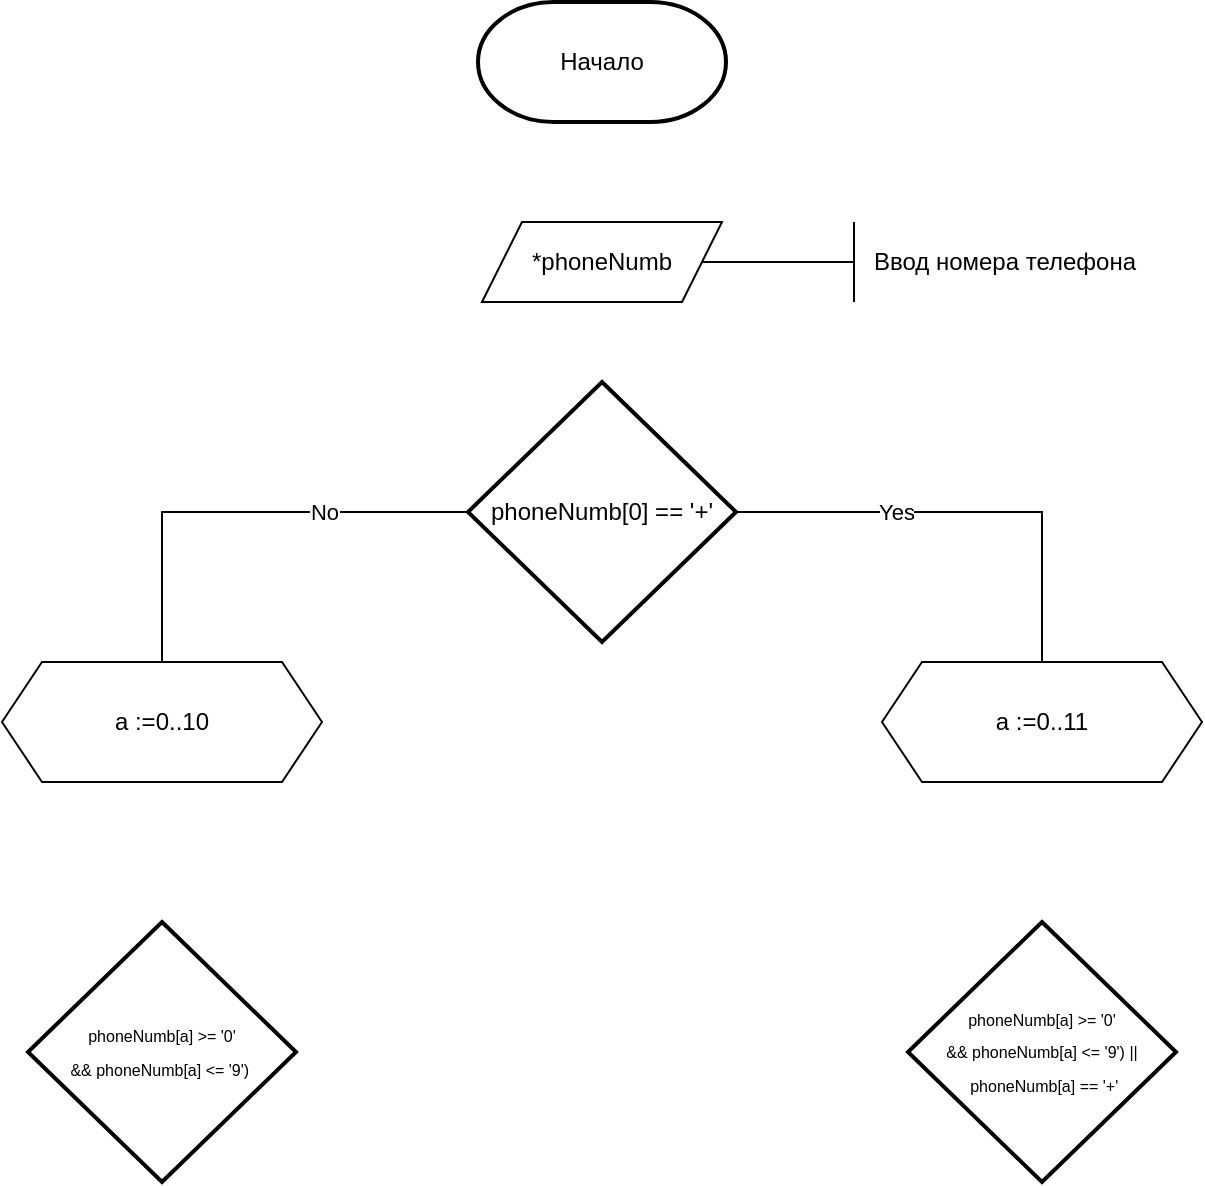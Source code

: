 <mxfile version="24.7.12">
  <diagram name="Страница — 1" id="RolyPFwZq1qflpm33d3U">
    <mxGraphModel dx="952" dy="515" grid="1" gridSize="10" guides="1" tooltips="1" connect="1" arrows="1" fold="1" page="1" pageScale="1" pageWidth="827" pageHeight="1169" math="0" shadow="0">
      <root>
        <mxCell id="0" />
        <mxCell id="1" parent="0" />
        <mxCell id="ZodCC7kFXzASDTPhLEkf-1" value="Начало" style="strokeWidth=2;html=1;shape=mxgraph.flowchart.terminator;whiteSpace=wrap;" vertex="1" parent="1">
          <mxGeometry x="352" y="20" width="124" height="60" as="geometry" />
        </mxCell>
        <mxCell id="ZodCC7kFXzASDTPhLEkf-2" value="*phoneNumb" style="shape=parallelogram;perimeter=parallelogramPerimeter;whiteSpace=wrap;html=1;fixedSize=1;" vertex="1" parent="1">
          <mxGeometry x="354" y="130" width="120" height="40" as="geometry" />
        </mxCell>
        <mxCell id="ZodCC7kFXzASDTPhLEkf-4" value="" style="endArrow=none;html=1;rounded=0;exitX=1;exitY=0.5;exitDx=0;exitDy=0;" edge="1" parent="1" source="ZodCC7kFXzASDTPhLEkf-2">
          <mxGeometry width="50" height="50" relative="1" as="geometry">
            <mxPoint x="520" y="180" as="sourcePoint" />
            <mxPoint x="540" y="150" as="targetPoint" />
          </mxGeometry>
        </mxCell>
        <mxCell id="ZodCC7kFXzASDTPhLEkf-5" value="" style="endArrow=none;html=1;rounded=0;" edge="1" parent="1">
          <mxGeometry width="50" height="50" relative="1" as="geometry">
            <mxPoint x="540" y="170" as="sourcePoint" />
            <mxPoint x="540" y="130" as="targetPoint" />
          </mxGeometry>
        </mxCell>
        <mxCell id="ZodCC7kFXzASDTPhLEkf-6" value="Ввод номера телефона" style="text;html=1;align=center;verticalAlign=middle;resizable=0;points=[];autosize=1;strokeColor=none;fillColor=none;" vertex="1" parent="1">
          <mxGeometry x="540" y="135" width="150" height="30" as="geometry" />
        </mxCell>
        <mxCell id="ZodCC7kFXzASDTPhLEkf-7" value="phoneNumb[0] == &#39;+&#39;" style="strokeWidth=2;html=1;shape=mxgraph.flowchart.decision;whiteSpace=wrap;" vertex="1" parent="1">
          <mxGeometry x="347" y="210" width="134" height="130" as="geometry" />
        </mxCell>
        <mxCell id="ZodCC7kFXzASDTPhLEkf-9" value="a :=0..10" style="shape=hexagon;perimeter=hexagonPerimeter2;whiteSpace=wrap;html=1;fixedSize=1;" vertex="1" parent="1">
          <mxGeometry x="114" y="350" width="160" height="60" as="geometry" />
        </mxCell>
        <mxCell id="ZodCC7kFXzASDTPhLEkf-10" value="a :=0..11" style="shape=hexagon;perimeter=hexagonPerimeter2;whiteSpace=wrap;html=1;fixedSize=1;" vertex="1" parent="1">
          <mxGeometry x="554" y="350" width="160" height="60" as="geometry" />
        </mxCell>
        <mxCell id="ZodCC7kFXzASDTPhLEkf-11" value="" style="endArrow=none;html=1;rounded=0;edgeStyle=orthogonalEdgeStyle;entryX=0;entryY=0.5;entryDx=0;entryDy=0;entryPerimeter=0;exitX=0.5;exitY=0;exitDx=0;exitDy=0;" edge="1" parent="1" source="ZodCC7kFXzASDTPhLEkf-9" target="ZodCC7kFXzASDTPhLEkf-7">
          <mxGeometry width="50" height="50" relative="1" as="geometry">
            <mxPoint x="220" y="300" as="sourcePoint" />
            <mxPoint x="270" y="250" as="targetPoint" />
          </mxGeometry>
        </mxCell>
        <mxCell id="ZodCC7kFXzASDTPhLEkf-17" value="No" style="edgeLabel;html=1;align=center;verticalAlign=middle;resizable=0;points=[];" vertex="1" connectable="0" parent="ZodCC7kFXzASDTPhLEkf-11">
          <mxGeometry x="0.398" relative="1" as="geometry">
            <mxPoint x="-4" as="offset" />
          </mxGeometry>
        </mxCell>
        <mxCell id="ZodCC7kFXzASDTPhLEkf-12" value="" style="endArrow=none;html=1;rounded=0;edgeStyle=orthogonalEdgeStyle;exitX=1;exitY=0.5;exitDx=0;exitDy=0;exitPerimeter=0;entryX=0.5;entryY=0;entryDx=0;entryDy=0;" edge="1" parent="1" source="ZodCC7kFXzASDTPhLEkf-7" target="ZodCC7kFXzASDTPhLEkf-10">
          <mxGeometry width="50" height="50" relative="1" as="geometry">
            <mxPoint x="590" y="280" as="sourcePoint" />
            <mxPoint x="640" y="230" as="targetPoint" />
          </mxGeometry>
        </mxCell>
        <mxCell id="ZodCC7kFXzASDTPhLEkf-16" value="Yes" style="edgeLabel;html=1;align=center;verticalAlign=middle;resizable=0;points=[];" vertex="1" connectable="0" parent="ZodCC7kFXzASDTPhLEkf-12">
          <mxGeometry x="-0.266" y="1" relative="1" as="geometry">
            <mxPoint x="-4" y="1" as="offset" />
          </mxGeometry>
        </mxCell>
        <mxCell id="ZodCC7kFXzASDTPhLEkf-15" value="&lt;p style=&quot;line-height: 120%;&quot;&gt;&lt;font style=&quot;font-size: 8px;&quot;&gt;&lt;span style=&quot;background-color: initial;&quot;&gt;phoneNumb[a]&lt;/span&gt;&amp;nbsp;&amp;gt;= &#39;0&#39; &amp;amp;&amp;amp;&amp;nbsp;&lt;span style=&quot;background-color: initial;&quot;&gt;phoneNumb[a]&lt;/span&gt;&lt;span style=&quot;background-color: initial;&quot;&gt;&amp;nbsp;&amp;lt;= &#39;9&#39;)&amp;nbsp;&lt;/span&gt;&lt;span style=&quot;background-color: initial;&quot;&gt;||&amp;nbsp;&lt;/span&gt;&lt;span style=&quot;background-color: initial;&quot;&gt;phoneNumb[a]&lt;/span&gt;&lt;span style=&quot;background-color: initial;&quot;&gt;&amp;nbsp;== &#39;+&#39;&lt;/span&gt;&lt;/font&gt;&lt;/p&gt;" style="strokeWidth=2;html=1;shape=mxgraph.flowchart.decision;whiteSpace=wrap;" vertex="1" parent="1">
          <mxGeometry x="567" y="480" width="134" height="130" as="geometry" />
        </mxCell>
        <mxCell id="ZodCC7kFXzASDTPhLEkf-18" value="&lt;p style=&quot;line-height: 120%;&quot;&gt;&lt;font style=&quot;font-size: 8px;&quot;&gt;&lt;span style=&quot;background-color: initial;&quot;&gt;phoneNumb[a]&lt;/span&gt;&amp;nbsp;&amp;gt;= &#39;0&#39; &amp;amp;&amp;amp;&amp;nbsp;&lt;span style=&quot;background-color: initial;&quot;&gt;phoneNumb[a]&lt;/span&gt;&lt;span style=&quot;background-color: initial;&quot;&gt;&amp;nbsp;&amp;lt;= &#39;9&#39;)&amp;nbsp;&lt;/span&gt;&lt;/font&gt;&lt;/p&gt;" style="strokeWidth=2;html=1;shape=mxgraph.flowchart.decision;whiteSpace=wrap;" vertex="1" parent="1">
          <mxGeometry x="127" y="480" width="134" height="130" as="geometry" />
        </mxCell>
      </root>
    </mxGraphModel>
  </diagram>
</mxfile>

